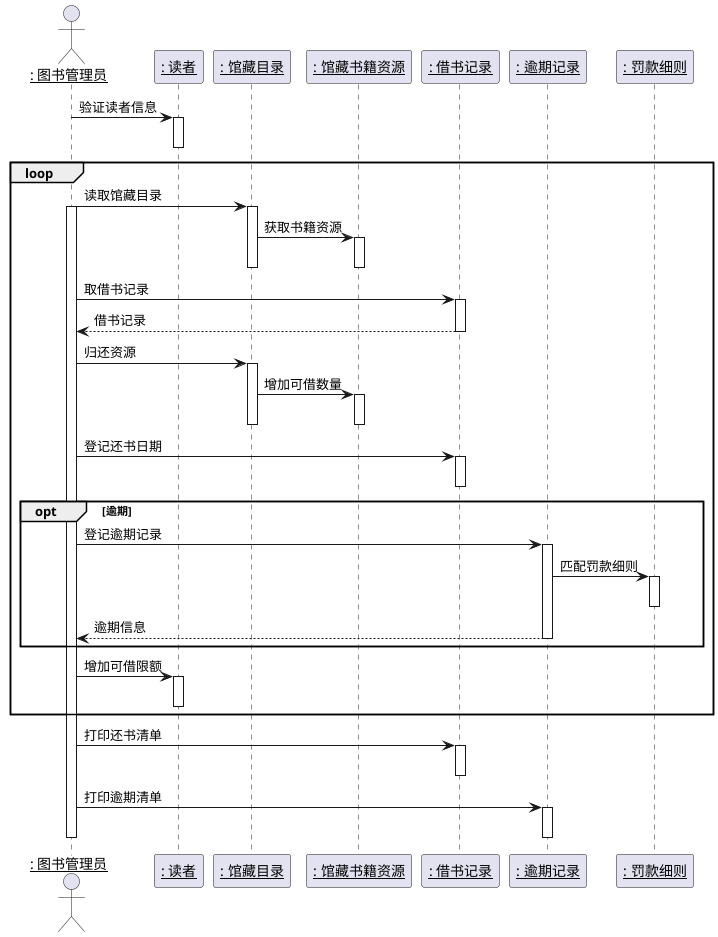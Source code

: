@startuml
actor ": 图书管理员" as 图书管理员
participant ": 读者" as 读者
participant ": 馆藏目录" as 馆藏目录
participant ": 馆藏书籍资源" as 馆藏书籍资源
participant ": 借书记录" as 借书记录
participant ": 逾期记录" as 逾期记录
participant ": 罚款细则" as 罚款细则
skinparam sequenceParticipant underline
图书管理员 -> 读者:验证读者信息
activate 读者
deactivate 读者
loop
图书管理员 -> 馆藏目录:读取馆藏目录
activate 图书管理员
activate 馆藏目录
馆藏目录 -> 馆藏书籍资源:获取书籍资源
activate 馆藏书籍资源
deactivate 馆藏书籍资源
deactivate 馆藏目录
图书管理员 -> 借书记录:取借书记录
activate 借书记录
借书记录 --> 图书管理员:借书记录
deactivate 借书记录
图书管理员 -> 馆藏目录:归还资源
activate 馆藏目录
馆藏目录 -> 馆藏书籍资源:增加可借数量
activate 馆藏书籍资源
deactivate 馆藏书籍资源
deactivate 馆藏目录
图书管理员 -> 借书记录:登记还书日期
activate 借书记录
deactivate 借书记录
opt 逾期
图书管理员 -> 逾期记录:登记逾期记录
activate 逾期记录
逾期记录->罚款细则:匹配罚款细则
activate 罚款细则
deactivate 罚款细则
逾期记录 --> 图书管理员:逾期信息
deactivate 逾期记录
end
图书管理员->读者:增加可借限额
activate 读者
deactivate 读者
end
图书管理员 -> 借书记录:打印还书清单
activate 借书记录
deactivate 借书记录
图书管理员 -> 逾期记录:打印逾期清单
activate 逾期记录
deactivate 逾期记录
deactivate 图书管理员
@enduml
